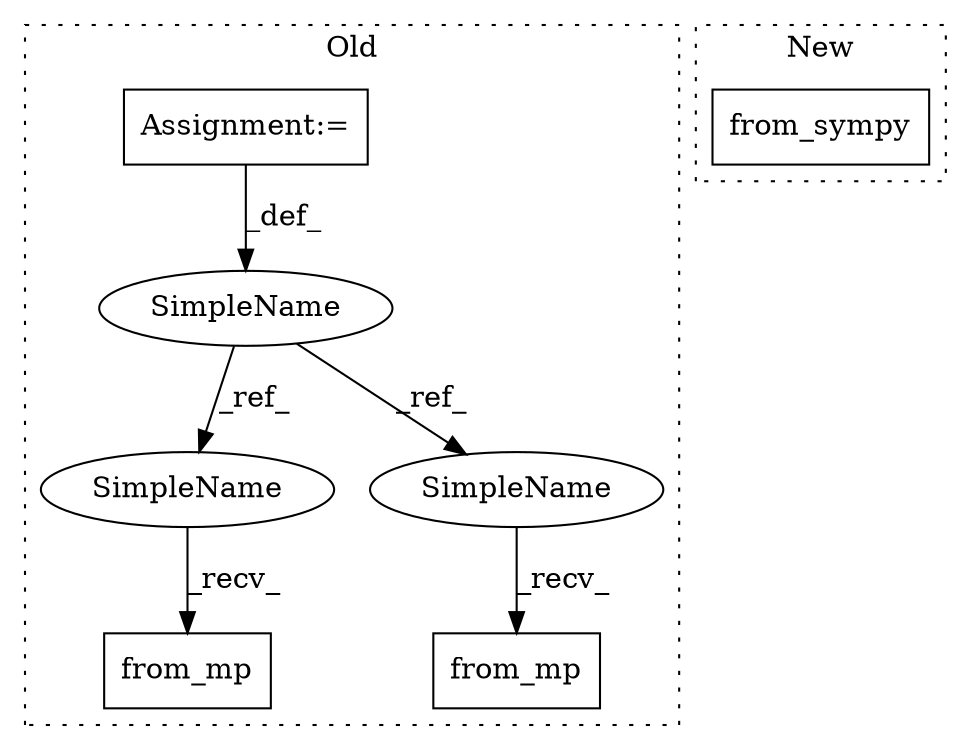 digraph G {
subgraph cluster0 {
1 [label="from_mp" a="32" s="18258,18280" l="8,1" shape="box"];
3 [label="SimpleName" a="42" s="15763" l="6" shape="ellipse"];
4 [label="from_mp" a="32" s="18402,18424" l="8,1" shape="box"];
5 [label="Assignment:=" a="7" s="15763" l="6" shape="box"];
6 [label="SimpleName" a="42" s="18251" l="6" shape="ellipse"];
7 [label="SimpleName" a="42" s="18395" l="6" shape="ellipse"];
label = "Old";
style="dotted";
}
subgraph cluster1 {
2 [label="from_sympy" a="32" s="18605,18625" l="11,1" shape="box"];
label = "New";
style="dotted";
}
3 -> 6 [label="_ref_"];
3 -> 7 [label="_ref_"];
5 -> 3 [label="_def_"];
6 -> 1 [label="_recv_"];
7 -> 4 [label="_recv_"];
}